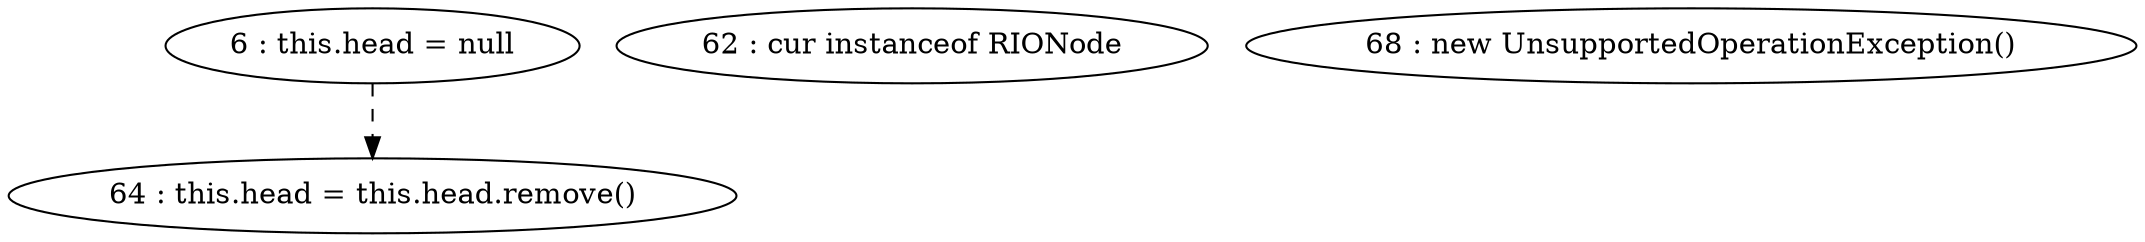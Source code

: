 digraph G {
"6 : this.head = null"
"6 : this.head = null" -> "64 : this.head = this.head.remove()" [style=dashed]
"62 : cur instanceof RIONode"
"64 : this.head = this.head.remove()"
"68 : new UnsupportedOperationException()"
}